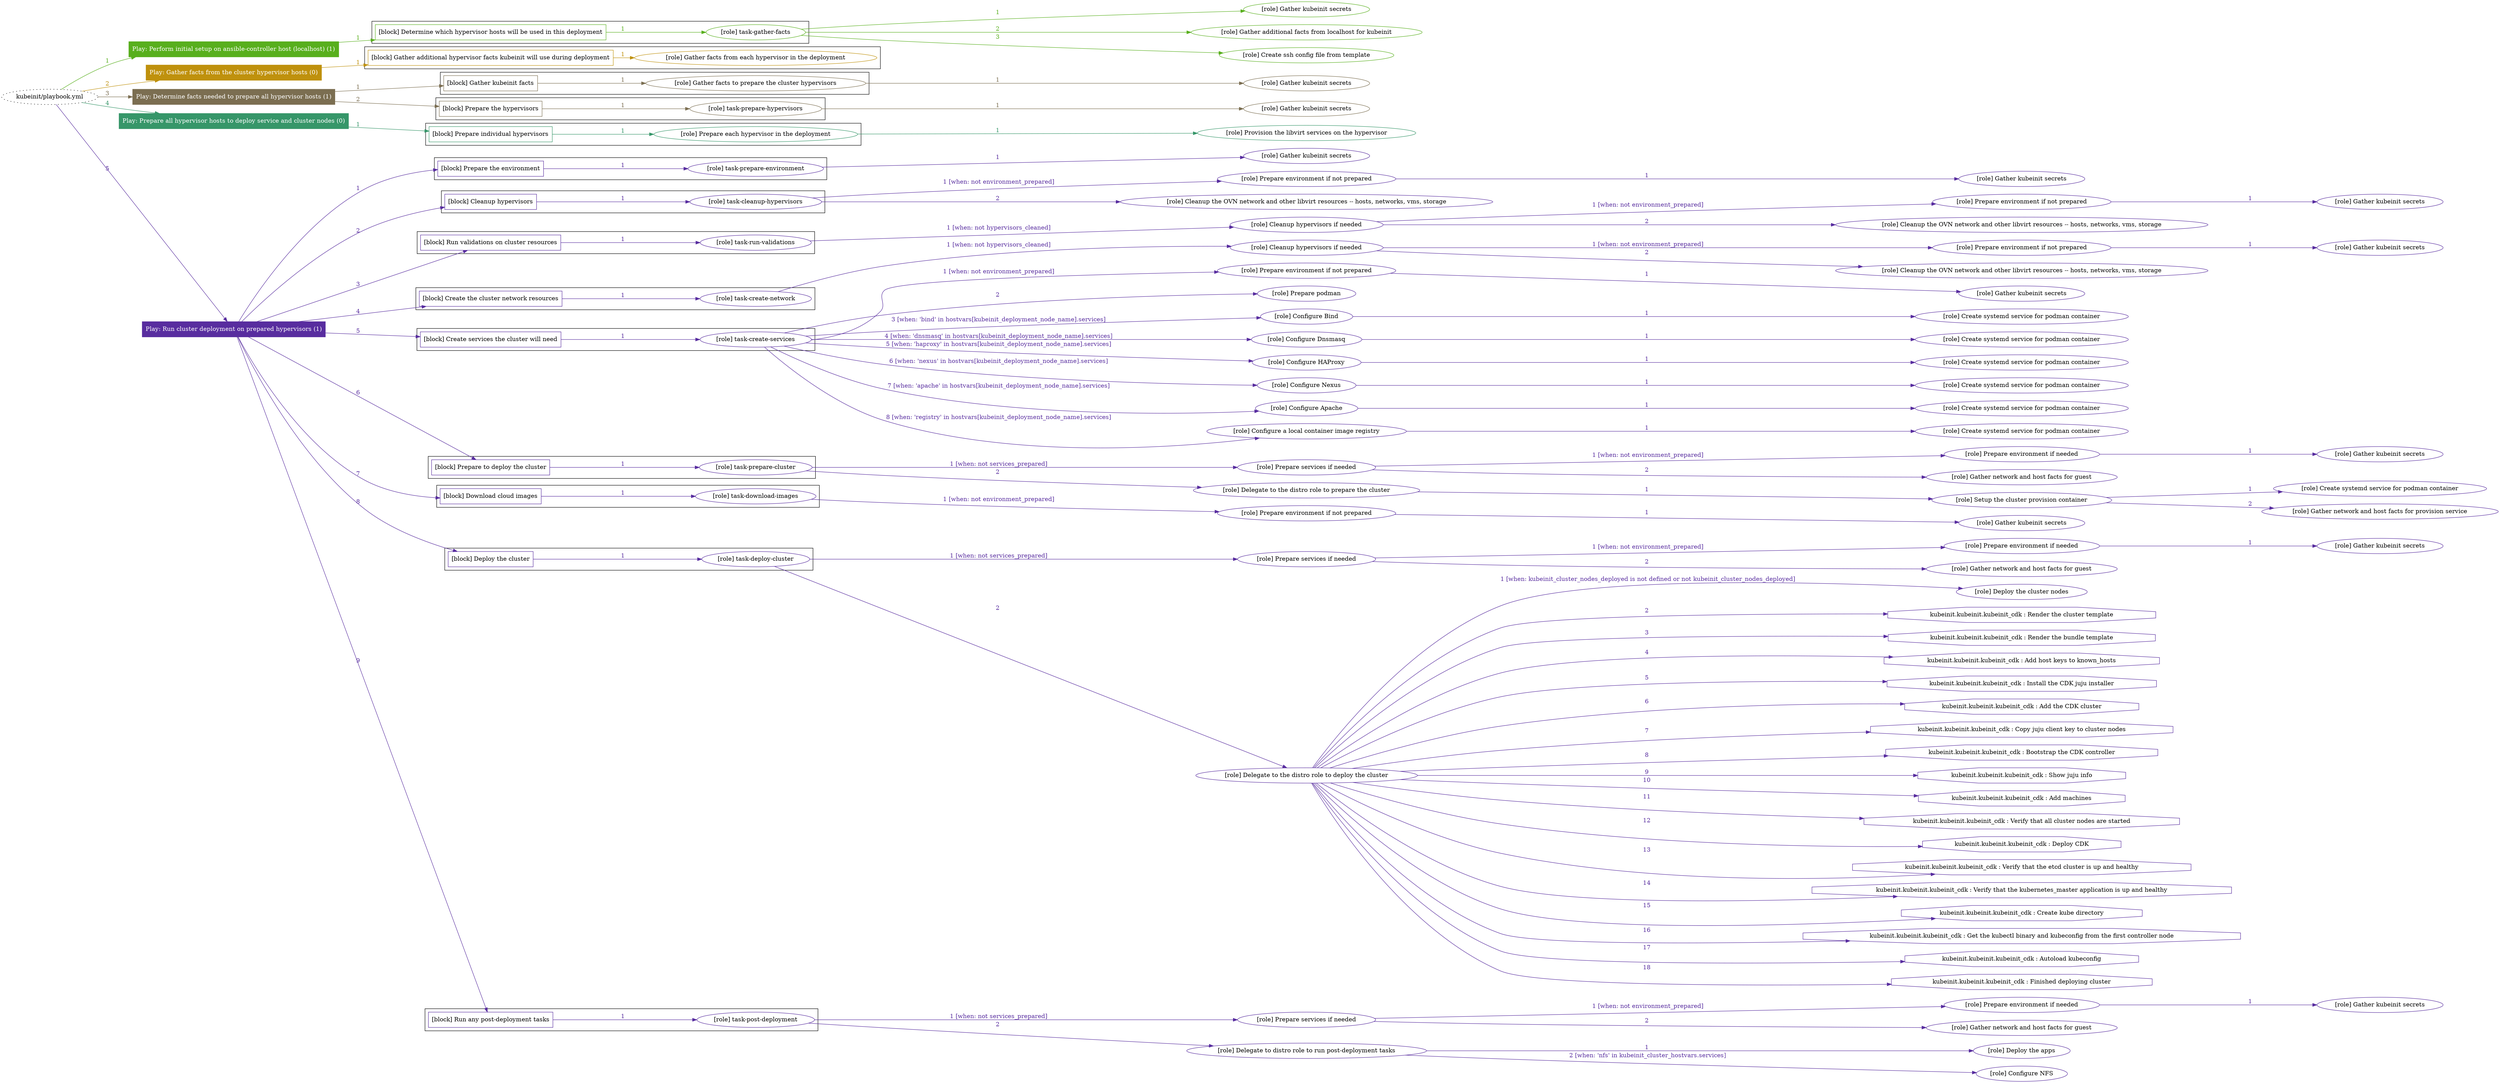 digraph {
	graph [concentrate=true ordering=in rankdir=LR ratio=fill]
	edge [esep=5 sep=10]
	"kubeinit/playbook.yml" [URL="/home/runner/work/kubeinit/kubeinit/kubeinit/playbook.yml" id=playbook_47e50faf style=dotted]
	play_9fadc1c4 [label="Play: Perform initial setup on ansible-controller host (localhost) (1)" URL="/home/runner/work/kubeinit/kubeinit/kubeinit/playbook.yml" color="#58af1d" fontcolor="#ffffff" id=play_9fadc1c4 shape=box style=filled tooltip=localhost]
	"kubeinit/playbook.yml" -> play_9fadc1c4 [label="1 " color="#58af1d" fontcolor="#58af1d" id=edge_ac8611be labeltooltip="1 " tooltip="1 "]
	subgraph "Gather kubeinit secrets" {
		role_10c440c9 [label="[role] Gather kubeinit secrets" URL="/home/runner/.ansible/collections/ansible_collections/kubeinit/kubeinit/roles/kubeinit_prepare/tasks/build_hypervisors_group.yml" color="#58af1d" id=role_10c440c9 tooltip="Gather kubeinit secrets"]
	}
	subgraph "Gather additional facts from localhost for kubeinit" {
		role_b6d51a13 [label="[role] Gather additional facts from localhost for kubeinit" URL="/home/runner/.ansible/collections/ansible_collections/kubeinit/kubeinit/roles/kubeinit_prepare/tasks/build_hypervisors_group.yml" color="#58af1d" id=role_b6d51a13 tooltip="Gather additional facts from localhost for kubeinit"]
	}
	subgraph "Create ssh config file from template" {
		role_64c6c800 [label="[role] Create ssh config file from template" URL="/home/runner/.ansible/collections/ansible_collections/kubeinit/kubeinit/roles/kubeinit_prepare/tasks/build_hypervisors_group.yml" color="#58af1d" id=role_64c6c800 tooltip="Create ssh config file from template"]
	}
	subgraph "task-gather-facts" {
		role_9630c7c7 [label="[role] task-gather-facts" URL="/home/runner/work/kubeinit/kubeinit/kubeinit/playbook.yml" color="#58af1d" id=role_9630c7c7 tooltip="task-gather-facts"]
		role_9630c7c7 -> role_10c440c9 [label="1 " color="#58af1d" fontcolor="#58af1d" id=edge_a0697a6e labeltooltip="1 " tooltip="1 "]
		role_9630c7c7 -> role_b6d51a13 [label="2 " color="#58af1d" fontcolor="#58af1d" id=edge_7e90893b labeltooltip="2 " tooltip="2 "]
		role_9630c7c7 -> role_64c6c800 [label="3 " color="#58af1d" fontcolor="#58af1d" id=edge_ec7225ca labeltooltip="3 " tooltip="3 "]
	}
	subgraph "Play: Perform initial setup on ansible-controller host (localhost) (1)" {
		play_9fadc1c4 -> block_3e69994d [label=1 color="#58af1d" fontcolor="#58af1d" id=edge_4305804f labeltooltip=1 tooltip=1]
		subgraph cluster_block_3e69994d {
			block_3e69994d [label="[block] Determine which hypervisor hosts will be used in this deployment" URL="/home/runner/work/kubeinit/kubeinit/kubeinit/playbook.yml" color="#58af1d" id=block_3e69994d labeltooltip="Determine which hypervisor hosts will be used in this deployment" shape=box tooltip="Determine which hypervisor hosts will be used in this deployment"]
			block_3e69994d -> role_9630c7c7 [label="1 " color="#58af1d" fontcolor="#58af1d" id=edge_2087d648 labeltooltip="1 " tooltip="1 "]
		}
	}
	play_a7afe5df [label="Play: Gather facts from the cluster hypervisor hosts (0)" URL="/home/runner/work/kubeinit/kubeinit/kubeinit/playbook.yml" color="#bf910d" fontcolor="#ffffff" id=play_a7afe5df shape=box style=filled tooltip="Play: Gather facts from the cluster hypervisor hosts (0)"]
	"kubeinit/playbook.yml" -> play_a7afe5df [label="2 " color="#bf910d" fontcolor="#bf910d" id=edge_a24725fb labeltooltip="2 " tooltip="2 "]
	subgraph "Gather facts from each hypervisor in the deployment" {
		role_0f14e0ac [label="[role] Gather facts from each hypervisor in the deployment" URL="/home/runner/work/kubeinit/kubeinit/kubeinit/playbook.yml" color="#bf910d" id=role_0f14e0ac tooltip="Gather facts from each hypervisor in the deployment"]
	}
	subgraph "Play: Gather facts from the cluster hypervisor hosts (0)" {
		play_a7afe5df -> block_47c0ea69 [label=1 color="#bf910d" fontcolor="#bf910d" id=edge_df0d3a7c labeltooltip=1 tooltip=1]
		subgraph cluster_block_47c0ea69 {
			block_47c0ea69 [label="[block] Gather additional hypervisor facts kubeinit will use during deployment" URL="/home/runner/work/kubeinit/kubeinit/kubeinit/playbook.yml" color="#bf910d" id=block_47c0ea69 labeltooltip="Gather additional hypervisor facts kubeinit will use during deployment" shape=box tooltip="Gather additional hypervisor facts kubeinit will use during deployment"]
			block_47c0ea69 -> role_0f14e0ac [label="1 " color="#bf910d" fontcolor="#bf910d" id=edge_b6b40d24 labeltooltip="1 " tooltip="1 "]
		}
	}
	play_4c92ee1e [label="Play: Determine facts needed to prepare all hypervisor hosts (1)" URL="/home/runner/work/kubeinit/kubeinit/kubeinit/playbook.yml" color="#7b6e51" fontcolor="#ffffff" id=play_4c92ee1e shape=box style=filled tooltip=localhost]
	"kubeinit/playbook.yml" -> play_4c92ee1e [label="3 " color="#7b6e51" fontcolor="#7b6e51" id=edge_61d03913 labeltooltip="3 " tooltip="3 "]
	subgraph "Gather kubeinit secrets" {
		role_273b1b72 [label="[role] Gather kubeinit secrets" URL="/home/runner/.ansible/collections/ansible_collections/kubeinit/kubeinit/roles/kubeinit_prepare/tasks/gather_kubeinit_facts.yml" color="#7b6e51" id=role_273b1b72 tooltip="Gather kubeinit secrets"]
	}
	subgraph "Gather facts to prepare the cluster hypervisors" {
		role_8d5e2021 [label="[role] Gather facts to prepare the cluster hypervisors" URL="/home/runner/work/kubeinit/kubeinit/kubeinit/playbook.yml" color="#7b6e51" id=role_8d5e2021 tooltip="Gather facts to prepare the cluster hypervisors"]
		role_8d5e2021 -> role_273b1b72 [label="1 " color="#7b6e51" fontcolor="#7b6e51" id=edge_238e144f labeltooltip="1 " tooltip="1 "]
	}
	subgraph "Gather kubeinit secrets" {
		role_10dfcf1b [label="[role] Gather kubeinit secrets" URL="/home/runner/.ansible/collections/ansible_collections/kubeinit/kubeinit/roles/kubeinit_prepare/tasks/gather_kubeinit_facts.yml" color="#7b6e51" id=role_10dfcf1b tooltip="Gather kubeinit secrets"]
	}
	subgraph "task-prepare-hypervisors" {
		role_aa7566e8 [label="[role] task-prepare-hypervisors" URL="/home/runner/work/kubeinit/kubeinit/kubeinit/playbook.yml" color="#7b6e51" id=role_aa7566e8 tooltip="task-prepare-hypervisors"]
		role_aa7566e8 -> role_10dfcf1b [label="1 " color="#7b6e51" fontcolor="#7b6e51" id=edge_936744dc labeltooltip="1 " tooltip="1 "]
	}
	subgraph "Play: Determine facts needed to prepare all hypervisor hosts (1)" {
		play_4c92ee1e -> block_efd0c2c0 [label=1 color="#7b6e51" fontcolor="#7b6e51" id=edge_64e48a9c labeltooltip=1 tooltip=1]
		subgraph cluster_block_efd0c2c0 {
			block_efd0c2c0 [label="[block] Gather kubeinit facts" URL="/home/runner/work/kubeinit/kubeinit/kubeinit/playbook.yml" color="#7b6e51" id=block_efd0c2c0 labeltooltip="Gather kubeinit facts" shape=box tooltip="Gather kubeinit facts"]
			block_efd0c2c0 -> role_8d5e2021 [label="1 " color="#7b6e51" fontcolor="#7b6e51" id=edge_f769b73e labeltooltip="1 " tooltip="1 "]
		}
		play_4c92ee1e -> block_f68bef42 [label=2 color="#7b6e51" fontcolor="#7b6e51" id=edge_33821527 labeltooltip=2 tooltip=2]
		subgraph cluster_block_f68bef42 {
			block_f68bef42 [label="[block] Prepare the hypervisors" URL="/home/runner/work/kubeinit/kubeinit/kubeinit/playbook.yml" color="#7b6e51" id=block_f68bef42 labeltooltip="Prepare the hypervisors" shape=box tooltip="Prepare the hypervisors"]
			block_f68bef42 -> role_aa7566e8 [label="1 " color="#7b6e51" fontcolor="#7b6e51" id=edge_2f145b37 labeltooltip="1 " tooltip="1 "]
		}
	}
	play_bdc4fe74 [label="Play: Prepare all hypervisor hosts to deploy service and cluster nodes (0)" URL="/home/runner/work/kubeinit/kubeinit/kubeinit/playbook.yml" color="#369669" fontcolor="#ffffff" id=play_bdc4fe74 shape=box style=filled tooltip="Play: Prepare all hypervisor hosts to deploy service and cluster nodes (0)"]
	"kubeinit/playbook.yml" -> play_bdc4fe74 [label="4 " color="#369669" fontcolor="#369669" id=edge_e0768e12 labeltooltip="4 " tooltip="4 "]
	subgraph "Provision the libvirt services on the hypervisor" {
		role_90c7912c [label="[role] Provision the libvirt services on the hypervisor" URL="/home/runner/.ansible/collections/ansible_collections/kubeinit/kubeinit/roles/kubeinit_prepare/tasks/prepare_hypervisor.yml" color="#369669" id=role_90c7912c tooltip="Provision the libvirt services on the hypervisor"]
	}
	subgraph "Prepare each hypervisor in the deployment" {
		role_f19c0599 [label="[role] Prepare each hypervisor in the deployment" URL="/home/runner/work/kubeinit/kubeinit/kubeinit/playbook.yml" color="#369669" id=role_f19c0599 tooltip="Prepare each hypervisor in the deployment"]
		role_f19c0599 -> role_90c7912c [label="1 " color="#369669" fontcolor="#369669" id=edge_91dfde21 labeltooltip="1 " tooltip="1 "]
	}
	subgraph "Play: Prepare all hypervisor hosts to deploy service and cluster nodes (0)" {
		play_bdc4fe74 -> block_9c92be91 [label=1 color="#369669" fontcolor="#369669" id=edge_fdb4e959 labeltooltip=1 tooltip=1]
		subgraph cluster_block_9c92be91 {
			block_9c92be91 [label="[block] Prepare individual hypervisors" URL="/home/runner/work/kubeinit/kubeinit/kubeinit/playbook.yml" color="#369669" id=block_9c92be91 labeltooltip="Prepare individual hypervisors" shape=box tooltip="Prepare individual hypervisors"]
			block_9c92be91 -> role_f19c0599 [label="1 " color="#369669" fontcolor="#369669" id=edge_5ce72974 labeltooltip="1 " tooltip="1 "]
		}
	}
	play_3427b398 [label="Play: Run cluster deployment on prepared hypervisors (1)" URL="/home/runner/work/kubeinit/kubeinit/kubeinit/playbook.yml" color="#582d9f" fontcolor="#ffffff" id=play_3427b398 shape=box style=filled tooltip=localhost]
	"kubeinit/playbook.yml" -> play_3427b398 [label="5 " color="#582d9f" fontcolor="#582d9f" id=edge_1a47af7a labeltooltip="5 " tooltip="5 "]
	subgraph "Gather kubeinit secrets" {
		role_608f8549 [label="[role] Gather kubeinit secrets" URL="/home/runner/.ansible/collections/ansible_collections/kubeinit/kubeinit/roles/kubeinit_prepare/tasks/gather_kubeinit_facts.yml" color="#582d9f" id=role_608f8549 tooltip="Gather kubeinit secrets"]
	}
	subgraph "task-prepare-environment" {
		role_55a7921e [label="[role] task-prepare-environment" URL="/home/runner/work/kubeinit/kubeinit/kubeinit/playbook.yml" color="#582d9f" id=role_55a7921e tooltip="task-prepare-environment"]
		role_55a7921e -> role_608f8549 [label="1 " color="#582d9f" fontcolor="#582d9f" id=edge_8b9db337 labeltooltip="1 " tooltip="1 "]
	}
	subgraph "Gather kubeinit secrets" {
		role_26b5ff55 [label="[role] Gather kubeinit secrets" URL="/home/runner/.ansible/collections/ansible_collections/kubeinit/kubeinit/roles/kubeinit_prepare/tasks/gather_kubeinit_facts.yml" color="#582d9f" id=role_26b5ff55 tooltip="Gather kubeinit secrets"]
	}
	subgraph "Prepare environment if not prepared" {
		role_9f8fa953 [label="[role] Prepare environment if not prepared" URL="/home/runner/.ansible/collections/ansible_collections/kubeinit/kubeinit/roles/kubeinit_prepare/tasks/cleanup_hypervisors.yml" color="#582d9f" id=role_9f8fa953 tooltip="Prepare environment if not prepared"]
		role_9f8fa953 -> role_26b5ff55 [label="1 " color="#582d9f" fontcolor="#582d9f" id=edge_cdfcdddb labeltooltip="1 " tooltip="1 "]
	}
	subgraph "Cleanup the OVN network and other libvirt resources -- hosts, networks, vms, storage" {
		role_5df36dc5 [label="[role] Cleanup the OVN network and other libvirt resources -- hosts, networks, vms, storage" URL="/home/runner/.ansible/collections/ansible_collections/kubeinit/kubeinit/roles/kubeinit_prepare/tasks/cleanup_hypervisors.yml" color="#582d9f" id=role_5df36dc5 tooltip="Cleanup the OVN network and other libvirt resources -- hosts, networks, vms, storage"]
	}
	subgraph "task-cleanup-hypervisors" {
		role_c845d185 [label="[role] task-cleanup-hypervisors" URL="/home/runner/work/kubeinit/kubeinit/kubeinit/playbook.yml" color="#582d9f" id=role_c845d185 tooltip="task-cleanup-hypervisors"]
		role_c845d185 -> role_9f8fa953 [label="1 [when: not environment_prepared]" color="#582d9f" fontcolor="#582d9f" id=edge_c856a7fd labeltooltip="1 [when: not environment_prepared]" tooltip="1 [when: not environment_prepared]"]
		role_c845d185 -> role_5df36dc5 [label="2 " color="#582d9f" fontcolor="#582d9f" id=edge_7209e287 labeltooltip="2 " tooltip="2 "]
	}
	subgraph "Gather kubeinit secrets" {
		role_51d6edb7 [label="[role] Gather kubeinit secrets" URL="/home/runner/.ansible/collections/ansible_collections/kubeinit/kubeinit/roles/kubeinit_prepare/tasks/gather_kubeinit_facts.yml" color="#582d9f" id=role_51d6edb7 tooltip="Gather kubeinit secrets"]
	}
	subgraph "Prepare environment if not prepared" {
		role_a2aceba5 [label="[role] Prepare environment if not prepared" URL="/home/runner/.ansible/collections/ansible_collections/kubeinit/kubeinit/roles/kubeinit_prepare/tasks/cleanup_hypervisors.yml" color="#582d9f" id=role_a2aceba5 tooltip="Prepare environment if not prepared"]
		role_a2aceba5 -> role_51d6edb7 [label="1 " color="#582d9f" fontcolor="#582d9f" id=edge_104d18d9 labeltooltip="1 " tooltip="1 "]
	}
	subgraph "Cleanup the OVN network and other libvirt resources -- hosts, networks, vms, storage" {
		role_c55919d4 [label="[role] Cleanup the OVN network and other libvirt resources -- hosts, networks, vms, storage" URL="/home/runner/.ansible/collections/ansible_collections/kubeinit/kubeinit/roles/kubeinit_prepare/tasks/cleanup_hypervisors.yml" color="#582d9f" id=role_c55919d4 tooltip="Cleanup the OVN network and other libvirt resources -- hosts, networks, vms, storage"]
	}
	subgraph "Cleanup hypervisors if needed" {
		role_cb066270 [label="[role] Cleanup hypervisors if needed" URL="/home/runner/.ansible/collections/ansible_collections/kubeinit/kubeinit/roles/kubeinit_validations/tasks/main.yml" color="#582d9f" id=role_cb066270 tooltip="Cleanup hypervisors if needed"]
		role_cb066270 -> role_a2aceba5 [label="1 [when: not environment_prepared]" color="#582d9f" fontcolor="#582d9f" id=edge_d695971d labeltooltip="1 [when: not environment_prepared]" tooltip="1 [when: not environment_prepared]"]
		role_cb066270 -> role_c55919d4 [label="2 " color="#582d9f" fontcolor="#582d9f" id=edge_9f1860fa labeltooltip="2 " tooltip="2 "]
	}
	subgraph "task-run-validations" {
		role_36ec9bd8 [label="[role] task-run-validations" URL="/home/runner/work/kubeinit/kubeinit/kubeinit/playbook.yml" color="#582d9f" id=role_36ec9bd8 tooltip="task-run-validations"]
		role_36ec9bd8 -> role_cb066270 [label="1 [when: not hypervisors_cleaned]" color="#582d9f" fontcolor="#582d9f" id=edge_35f33823 labeltooltip="1 [when: not hypervisors_cleaned]" tooltip="1 [when: not hypervisors_cleaned]"]
	}
	subgraph "Gather kubeinit secrets" {
		role_51113d8e [label="[role] Gather kubeinit secrets" URL="/home/runner/.ansible/collections/ansible_collections/kubeinit/kubeinit/roles/kubeinit_prepare/tasks/gather_kubeinit_facts.yml" color="#582d9f" id=role_51113d8e tooltip="Gather kubeinit secrets"]
	}
	subgraph "Prepare environment if not prepared" {
		role_e45ac434 [label="[role] Prepare environment if not prepared" URL="/home/runner/.ansible/collections/ansible_collections/kubeinit/kubeinit/roles/kubeinit_prepare/tasks/cleanup_hypervisors.yml" color="#582d9f" id=role_e45ac434 tooltip="Prepare environment if not prepared"]
		role_e45ac434 -> role_51113d8e [label="1 " color="#582d9f" fontcolor="#582d9f" id=edge_0a6cfdf7 labeltooltip="1 " tooltip="1 "]
	}
	subgraph "Cleanup the OVN network and other libvirt resources -- hosts, networks, vms, storage" {
		role_0676387b [label="[role] Cleanup the OVN network and other libvirt resources -- hosts, networks, vms, storage" URL="/home/runner/.ansible/collections/ansible_collections/kubeinit/kubeinit/roles/kubeinit_prepare/tasks/cleanup_hypervisors.yml" color="#582d9f" id=role_0676387b tooltip="Cleanup the OVN network and other libvirt resources -- hosts, networks, vms, storage"]
	}
	subgraph "Cleanup hypervisors if needed" {
		role_6f6e3535 [label="[role] Cleanup hypervisors if needed" URL="/home/runner/.ansible/collections/ansible_collections/kubeinit/kubeinit/roles/kubeinit_libvirt/tasks/create_network.yml" color="#582d9f" id=role_6f6e3535 tooltip="Cleanup hypervisors if needed"]
		role_6f6e3535 -> role_e45ac434 [label="1 [when: not environment_prepared]" color="#582d9f" fontcolor="#582d9f" id=edge_b926e604 labeltooltip="1 [when: not environment_prepared]" tooltip="1 [when: not environment_prepared]"]
		role_6f6e3535 -> role_0676387b [label="2 " color="#582d9f" fontcolor="#582d9f" id=edge_4daaabd5 labeltooltip="2 " tooltip="2 "]
	}
	subgraph "task-create-network" {
		role_bf5b0749 [label="[role] task-create-network" URL="/home/runner/work/kubeinit/kubeinit/kubeinit/playbook.yml" color="#582d9f" id=role_bf5b0749 tooltip="task-create-network"]
		role_bf5b0749 -> role_6f6e3535 [label="1 [when: not hypervisors_cleaned]" color="#582d9f" fontcolor="#582d9f" id=edge_eb8c8c64 labeltooltip="1 [when: not hypervisors_cleaned]" tooltip="1 [when: not hypervisors_cleaned]"]
	}
	subgraph "Gather kubeinit secrets" {
		role_e14f9894 [label="[role] Gather kubeinit secrets" URL="/home/runner/.ansible/collections/ansible_collections/kubeinit/kubeinit/roles/kubeinit_prepare/tasks/gather_kubeinit_facts.yml" color="#582d9f" id=role_e14f9894 tooltip="Gather kubeinit secrets"]
	}
	subgraph "Prepare environment if not prepared" {
		role_dc868e29 [label="[role] Prepare environment if not prepared" URL="/home/runner/.ansible/collections/ansible_collections/kubeinit/kubeinit/roles/kubeinit_services/tasks/main.yml" color="#582d9f" id=role_dc868e29 tooltip="Prepare environment if not prepared"]
		role_dc868e29 -> role_e14f9894 [label="1 " color="#582d9f" fontcolor="#582d9f" id=edge_a4bdcbd7 labeltooltip="1 " tooltip="1 "]
	}
	subgraph "Prepare podman" {
		role_ec464ee3 [label="[role] Prepare podman" URL="/home/runner/.ansible/collections/ansible_collections/kubeinit/kubeinit/roles/kubeinit_services/tasks/00_create_service_pod.yml" color="#582d9f" id=role_ec464ee3 tooltip="Prepare podman"]
	}
	subgraph "Create systemd service for podman container" {
		role_90d5b616 [label="[role] Create systemd service for podman container" URL="/home/runner/.ansible/collections/ansible_collections/kubeinit/kubeinit/roles/kubeinit_bind/tasks/main.yml" color="#582d9f" id=role_90d5b616 tooltip="Create systemd service for podman container"]
	}
	subgraph "Configure Bind" {
		role_700fc31a [label="[role] Configure Bind" URL="/home/runner/.ansible/collections/ansible_collections/kubeinit/kubeinit/roles/kubeinit_services/tasks/start_services_containers.yml" color="#582d9f" id=role_700fc31a tooltip="Configure Bind"]
		role_700fc31a -> role_90d5b616 [label="1 " color="#582d9f" fontcolor="#582d9f" id=edge_2dd78899 labeltooltip="1 " tooltip="1 "]
	}
	subgraph "Create systemd service for podman container" {
		role_be0675c8 [label="[role] Create systemd service for podman container" URL="/home/runner/.ansible/collections/ansible_collections/kubeinit/kubeinit/roles/kubeinit_dnsmasq/tasks/main.yml" color="#582d9f" id=role_be0675c8 tooltip="Create systemd service for podman container"]
	}
	subgraph "Configure Dnsmasq" {
		role_52e29ba1 [label="[role] Configure Dnsmasq" URL="/home/runner/.ansible/collections/ansible_collections/kubeinit/kubeinit/roles/kubeinit_services/tasks/start_services_containers.yml" color="#582d9f" id=role_52e29ba1 tooltip="Configure Dnsmasq"]
		role_52e29ba1 -> role_be0675c8 [label="1 " color="#582d9f" fontcolor="#582d9f" id=edge_d43c0ceb labeltooltip="1 " tooltip="1 "]
	}
	subgraph "Create systemd service for podman container" {
		role_dbfff4e3 [label="[role] Create systemd service for podman container" URL="/home/runner/.ansible/collections/ansible_collections/kubeinit/kubeinit/roles/kubeinit_haproxy/tasks/main.yml" color="#582d9f" id=role_dbfff4e3 tooltip="Create systemd service for podman container"]
	}
	subgraph "Configure HAProxy" {
		role_75fd98d7 [label="[role] Configure HAProxy" URL="/home/runner/.ansible/collections/ansible_collections/kubeinit/kubeinit/roles/kubeinit_services/tasks/start_services_containers.yml" color="#582d9f" id=role_75fd98d7 tooltip="Configure HAProxy"]
		role_75fd98d7 -> role_dbfff4e3 [label="1 " color="#582d9f" fontcolor="#582d9f" id=edge_df71dedd labeltooltip="1 " tooltip="1 "]
	}
	subgraph "Create systemd service for podman container" {
		role_800a08f7 [label="[role] Create systemd service for podman container" URL="/home/runner/.ansible/collections/ansible_collections/kubeinit/kubeinit/roles/kubeinit_nexus/tasks/main.yml" color="#582d9f" id=role_800a08f7 tooltip="Create systemd service for podman container"]
	}
	subgraph "Configure Nexus" {
		role_06f78ae4 [label="[role] Configure Nexus" URL="/home/runner/.ansible/collections/ansible_collections/kubeinit/kubeinit/roles/kubeinit_services/tasks/start_services_containers.yml" color="#582d9f" id=role_06f78ae4 tooltip="Configure Nexus"]
		role_06f78ae4 -> role_800a08f7 [label="1 " color="#582d9f" fontcolor="#582d9f" id=edge_a5f3987a labeltooltip="1 " tooltip="1 "]
	}
	subgraph "Create systemd service for podman container" {
		role_e27b4295 [label="[role] Create systemd service for podman container" URL="/home/runner/.ansible/collections/ansible_collections/kubeinit/kubeinit/roles/kubeinit_apache/tasks/main.yml" color="#582d9f" id=role_e27b4295 tooltip="Create systemd service for podman container"]
	}
	subgraph "Configure Apache" {
		role_c920ae24 [label="[role] Configure Apache" URL="/home/runner/.ansible/collections/ansible_collections/kubeinit/kubeinit/roles/kubeinit_services/tasks/start_services_containers.yml" color="#582d9f" id=role_c920ae24 tooltip="Configure Apache"]
		role_c920ae24 -> role_e27b4295 [label="1 " color="#582d9f" fontcolor="#582d9f" id=edge_bf85ae13 labeltooltip="1 " tooltip="1 "]
	}
	subgraph "Create systemd service for podman container" {
		role_c56bfb65 [label="[role] Create systemd service for podman container" URL="/home/runner/.ansible/collections/ansible_collections/kubeinit/kubeinit/roles/kubeinit_registry/tasks/main.yml" color="#582d9f" id=role_c56bfb65 tooltip="Create systemd service for podman container"]
	}
	subgraph "Configure a local container image registry" {
		role_5e2d53da [label="[role] Configure a local container image registry" URL="/home/runner/.ansible/collections/ansible_collections/kubeinit/kubeinit/roles/kubeinit_services/tasks/start_services_containers.yml" color="#582d9f" id=role_5e2d53da tooltip="Configure a local container image registry"]
		role_5e2d53da -> role_c56bfb65 [label="1 " color="#582d9f" fontcolor="#582d9f" id=edge_4053d777 labeltooltip="1 " tooltip="1 "]
	}
	subgraph "task-create-services" {
		role_34647f45 [label="[role] task-create-services" URL="/home/runner/work/kubeinit/kubeinit/kubeinit/playbook.yml" color="#582d9f" id=role_34647f45 tooltip="task-create-services"]
		role_34647f45 -> role_dc868e29 [label="1 [when: not environment_prepared]" color="#582d9f" fontcolor="#582d9f" id=edge_d39b9f76 labeltooltip="1 [when: not environment_prepared]" tooltip="1 [when: not environment_prepared]"]
		role_34647f45 -> role_ec464ee3 [label="2 " color="#582d9f" fontcolor="#582d9f" id=edge_e3ef4217 labeltooltip="2 " tooltip="2 "]
		role_34647f45 -> role_700fc31a [label="3 [when: 'bind' in hostvars[kubeinit_deployment_node_name].services]" color="#582d9f" fontcolor="#582d9f" id=edge_1e83bf49 labeltooltip="3 [when: 'bind' in hostvars[kubeinit_deployment_node_name].services]" tooltip="3 [when: 'bind' in hostvars[kubeinit_deployment_node_name].services]"]
		role_34647f45 -> role_52e29ba1 [label="4 [when: 'dnsmasq' in hostvars[kubeinit_deployment_node_name].services]" color="#582d9f" fontcolor="#582d9f" id=edge_21f9560e labeltooltip="4 [when: 'dnsmasq' in hostvars[kubeinit_deployment_node_name].services]" tooltip="4 [when: 'dnsmasq' in hostvars[kubeinit_deployment_node_name].services]"]
		role_34647f45 -> role_75fd98d7 [label="5 [when: 'haproxy' in hostvars[kubeinit_deployment_node_name].services]" color="#582d9f" fontcolor="#582d9f" id=edge_29b69364 labeltooltip="5 [when: 'haproxy' in hostvars[kubeinit_deployment_node_name].services]" tooltip="5 [when: 'haproxy' in hostvars[kubeinit_deployment_node_name].services]"]
		role_34647f45 -> role_06f78ae4 [label="6 [when: 'nexus' in hostvars[kubeinit_deployment_node_name].services]" color="#582d9f" fontcolor="#582d9f" id=edge_20710e4b labeltooltip="6 [when: 'nexus' in hostvars[kubeinit_deployment_node_name].services]" tooltip="6 [when: 'nexus' in hostvars[kubeinit_deployment_node_name].services]"]
		role_34647f45 -> role_c920ae24 [label="7 [when: 'apache' in hostvars[kubeinit_deployment_node_name].services]" color="#582d9f" fontcolor="#582d9f" id=edge_ca5a4120 labeltooltip="7 [when: 'apache' in hostvars[kubeinit_deployment_node_name].services]" tooltip="7 [when: 'apache' in hostvars[kubeinit_deployment_node_name].services]"]
		role_34647f45 -> role_5e2d53da [label="8 [when: 'registry' in hostvars[kubeinit_deployment_node_name].services]" color="#582d9f" fontcolor="#582d9f" id=edge_d6737eb3 labeltooltip="8 [when: 'registry' in hostvars[kubeinit_deployment_node_name].services]" tooltip="8 [when: 'registry' in hostvars[kubeinit_deployment_node_name].services]"]
	}
	subgraph "Gather kubeinit secrets" {
		role_9c2b7be5 [label="[role] Gather kubeinit secrets" URL="/home/runner/.ansible/collections/ansible_collections/kubeinit/kubeinit/roles/kubeinit_prepare/tasks/gather_kubeinit_facts.yml" color="#582d9f" id=role_9c2b7be5 tooltip="Gather kubeinit secrets"]
	}
	subgraph "Prepare environment if needed" {
		role_7130cd41 [label="[role] Prepare environment if needed" URL="/home/runner/.ansible/collections/ansible_collections/kubeinit/kubeinit/roles/kubeinit_services/tasks/prepare_services.yml" color="#582d9f" id=role_7130cd41 tooltip="Prepare environment if needed"]
		role_7130cd41 -> role_9c2b7be5 [label="1 " color="#582d9f" fontcolor="#582d9f" id=edge_5907e794 labeltooltip="1 " tooltip="1 "]
	}
	subgraph "Gather network and host facts for guest" {
		role_28737b84 [label="[role] Gather network and host facts for guest" URL="/home/runner/.ansible/collections/ansible_collections/kubeinit/kubeinit/roles/kubeinit_services/tasks/prepare_services.yml" color="#582d9f" id=role_28737b84 tooltip="Gather network and host facts for guest"]
	}
	subgraph "Prepare services if needed" {
		role_1b019ab6 [label="[role] Prepare services if needed" URL="/home/runner/.ansible/collections/ansible_collections/kubeinit/kubeinit/roles/kubeinit_prepare/tasks/prepare_cluster.yml" color="#582d9f" id=role_1b019ab6 tooltip="Prepare services if needed"]
		role_1b019ab6 -> role_7130cd41 [label="1 [when: not environment_prepared]" color="#582d9f" fontcolor="#582d9f" id=edge_266b8f9c labeltooltip="1 [when: not environment_prepared]" tooltip="1 [when: not environment_prepared]"]
		role_1b019ab6 -> role_28737b84 [label="2 " color="#582d9f" fontcolor="#582d9f" id=edge_28f33968 labeltooltip="2 " tooltip="2 "]
	}
	subgraph "Create systemd service for podman container" {
		role_501cdd60 [label="[role] Create systemd service for podman container" URL="/home/runner/.ansible/collections/ansible_collections/kubeinit/kubeinit/roles/kubeinit_services/tasks/create_provision_container.yml" color="#582d9f" id=role_501cdd60 tooltip="Create systemd service for podman container"]
	}
	subgraph "Gather network and host facts for provision service" {
		role_1fd1ee3b [label="[role] Gather network and host facts for provision service" URL="/home/runner/.ansible/collections/ansible_collections/kubeinit/kubeinit/roles/kubeinit_services/tasks/create_provision_container.yml" color="#582d9f" id=role_1fd1ee3b tooltip="Gather network and host facts for provision service"]
	}
	subgraph "Setup the cluster provision container" {
		role_1bd2a821 [label="[role] Setup the cluster provision container" URL="/home/runner/.ansible/collections/ansible_collections/kubeinit/kubeinit/roles/kubeinit_cdk/tasks/prepare_cluster.yml" color="#582d9f" id=role_1bd2a821 tooltip="Setup the cluster provision container"]
		role_1bd2a821 -> role_501cdd60 [label="1 " color="#582d9f" fontcolor="#582d9f" id=edge_30a996c3 labeltooltip="1 " tooltip="1 "]
		role_1bd2a821 -> role_1fd1ee3b [label="2 " color="#582d9f" fontcolor="#582d9f" id=edge_71b72085 labeltooltip="2 " tooltip="2 "]
	}
	subgraph "Delegate to the distro role to prepare the cluster" {
		role_2d5f066e [label="[role] Delegate to the distro role to prepare the cluster" URL="/home/runner/.ansible/collections/ansible_collections/kubeinit/kubeinit/roles/kubeinit_prepare/tasks/prepare_cluster.yml" color="#582d9f" id=role_2d5f066e tooltip="Delegate to the distro role to prepare the cluster"]
		role_2d5f066e -> role_1bd2a821 [label="1 " color="#582d9f" fontcolor="#582d9f" id=edge_a5a1f045 labeltooltip="1 " tooltip="1 "]
	}
	subgraph "task-prepare-cluster" {
		role_681ef765 [label="[role] task-prepare-cluster" URL="/home/runner/work/kubeinit/kubeinit/kubeinit/playbook.yml" color="#582d9f" id=role_681ef765 tooltip="task-prepare-cluster"]
		role_681ef765 -> role_1b019ab6 [label="1 [when: not services_prepared]" color="#582d9f" fontcolor="#582d9f" id=edge_0e38d28d labeltooltip="1 [when: not services_prepared]" tooltip="1 [when: not services_prepared]"]
		role_681ef765 -> role_2d5f066e [label="2 " color="#582d9f" fontcolor="#582d9f" id=edge_e507f4f7 labeltooltip="2 " tooltip="2 "]
	}
	subgraph "Gather kubeinit secrets" {
		role_3bbdd0cd [label="[role] Gather kubeinit secrets" URL="/home/runner/.ansible/collections/ansible_collections/kubeinit/kubeinit/roles/kubeinit_prepare/tasks/gather_kubeinit_facts.yml" color="#582d9f" id=role_3bbdd0cd tooltip="Gather kubeinit secrets"]
	}
	subgraph "Prepare environment if not prepared" {
		role_50fcd968 [label="[role] Prepare environment if not prepared" URL="/home/runner/.ansible/collections/ansible_collections/kubeinit/kubeinit/roles/kubeinit_libvirt/tasks/download_cloud_images.yml" color="#582d9f" id=role_50fcd968 tooltip="Prepare environment if not prepared"]
		role_50fcd968 -> role_3bbdd0cd [label="1 " color="#582d9f" fontcolor="#582d9f" id=edge_fafd88d6 labeltooltip="1 " tooltip="1 "]
	}
	subgraph "task-download-images" {
		role_f8bbca87 [label="[role] task-download-images" URL="/home/runner/work/kubeinit/kubeinit/kubeinit/playbook.yml" color="#582d9f" id=role_f8bbca87 tooltip="task-download-images"]
		role_f8bbca87 -> role_50fcd968 [label="1 [when: not environment_prepared]" color="#582d9f" fontcolor="#582d9f" id=edge_5db348c8 labeltooltip="1 [when: not environment_prepared]" tooltip="1 [when: not environment_prepared]"]
	}
	subgraph "Gather kubeinit secrets" {
		role_fa9edc73 [label="[role] Gather kubeinit secrets" URL="/home/runner/.ansible/collections/ansible_collections/kubeinit/kubeinit/roles/kubeinit_prepare/tasks/gather_kubeinit_facts.yml" color="#582d9f" id=role_fa9edc73 tooltip="Gather kubeinit secrets"]
	}
	subgraph "Prepare environment if needed" {
		role_7befb7f2 [label="[role] Prepare environment if needed" URL="/home/runner/.ansible/collections/ansible_collections/kubeinit/kubeinit/roles/kubeinit_services/tasks/prepare_services.yml" color="#582d9f" id=role_7befb7f2 tooltip="Prepare environment if needed"]
		role_7befb7f2 -> role_fa9edc73 [label="1 " color="#582d9f" fontcolor="#582d9f" id=edge_6462e8fd labeltooltip="1 " tooltip="1 "]
	}
	subgraph "Gather network and host facts for guest" {
		role_d22ece5c [label="[role] Gather network and host facts for guest" URL="/home/runner/.ansible/collections/ansible_collections/kubeinit/kubeinit/roles/kubeinit_services/tasks/prepare_services.yml" color="#582d9f" id=role_d22ece5c tooltip="Gather network and host facts for guest"]
	}
	subgraph "Prepare services if needed" {
		role_22bac6b2 [label="[role] Prepare services if needed" URL="/home/runner/.ansible/collections/ansible_collections/kubeinit/kubeinit/roles/kubeinit_prepare/tasks/deploy_cluster.yml" color="#582d9f" id=role_22bac6b2 tooltip="Prepare services if needed"]
		role_22bac6b2 -> role_7befb7f2 [label="1 [when: not environment_prepared]" color="#582d9f" fontcolor="#582d9f" id=edge_0c52735d labeltooltip="1 [when: not environment_prepared]" tooltip="1 [when: not environment_prepared]"]
		role_22bac6b2 -> role_d22ece5c [label="2 " color="#582d9f" fontcolor="#582d9f" id=edge_48e369c2 labeltooltip="2 " tooltip="2 "]
	}
	subgraph "Deploy the cluster nodes" {
		role_08eb489e [label="[role] Deploy the cluster nodes" URL="/home/runner/.ansible/collections/ansible_collections/kubeinit/kubeinit/roles/kubeinit_cdk/tasks/main.yml" color="#582d9f" id=role_08eb489e tooltip="Deploy the cluster nodes"]
	}
	subgraph "Delegate to the distro role to deploy the cluster" {
		role_d751d16c [label="[role] Delegate to the distro role to deploy the cluster" URL="/home/runner/.ansible/collections/ansible_collections/kubeinit/kubeinit/roles/kubeinit_prepare/tasks/deploy_cluster.yml" color="#582d9f" id=role_d751d16c tooltip="Delegate to the distro role to deploy the cluster"]
		role_d751d16c -> role_08eb489e [label="1 [when: kubeinit_cluster_nodes_deployed is not defined or not kubeinit_cluster_nodes_deployed]" color="#582d9f" fontcolor="#582d9f" id=edge_01c85afc labeltooltip="1 [when: kubeinit_cluster_nodes_deployed is not defined or not kubeinit_cluster_nodes_deployed]" tooltip="1 [when: kubeinit_cluster_nodes_deployed is not defined or not kubeinit_cluster_nodes_deployed]"]
		task_b217758c [label="kubeinit.kubeinit.kubeinit_cdk : Render the cluster template" URL="/home/runner/.ansible/collections/ansible_collections/kubeinit/kubeinit/roles/kubeinit_cdk/tasks/main.yml" color="#582d9f" id=task_b217758c shape=octagon tooltip="kubeinit.kubeinit.kubeinit_cdk : Render the cluster template"]
		role_d751d16c -> task_b217758c [label="2 " color="#582d9f" fontcolor="#582d9f" id=edge_8529b6a6 labeltooltip="2 " tooltip="2 "]
		task_af6a2faf [label="kubeinit.kubeinit.kubeinit_cdk : Render the bundle template" URL="/home/runner/.ansible/collections/ansible_collections/kubeinit/kubeinit/roles/kubeinit_cdk/tasks/main.yml" color="#582d9f" id=task_af6a2faf shape=octagon tooltip="kubeinit.kubeinit.kubeinit_cdk : Render the bundle template"]
		role_d751d16c -> task_af6a2faf [label="3 " color="#582d9f" fontcolor="#582d9f" id=edge_80979a72 labeltooltip="3 " tooltip="3 "]
		task_42e67109 [label="kubeinit.kubeinit.kubeinit_cdk : Add host keys to known_hosts" URL="/home/runner/.ansible/collections/ansible_collections/kubeinit/kubeinit/roles/kubeinit_cdk/tasks/main.yml" color="#582d9f" id=task_42e67109 shape=octagon tooltip="kubeinit.kubeinit.kubeinit_cdk : Add host keys to known_hosts"]
		role_d751d16c -> task_42e67109 [label="4 " color="#582d9f" fontcolor="#582d9f" id=edge_778c1749 labeltooltip="4 " tooltip="4 "]
		task_efeeaafe [label="kubeinit.kubeinit.kubeinit_cdk : Install the CDK juju installer" URL="/home/runner/.ansible/collections/ansible_collections/kubeinit/kubeinit/roles/kubeinit_cdk/tasks/main.yml" color="#582d9f" id=task_efeeaafe shape=octagon tooltip="kubeinit.kubeinit.kubeinit_cdk : Install the CDK juju installer"]
		role_d751d16c -> task_efeeaafe [label="5 " color="#582d9f" fontcolor="#582d9f" id=edge_19ba9ba1 labeltooltip="5 " tooltip="5 "]
		task_28c900c4 [label="kubeinit.kubeinit.kubeinit_cdk : Add the CDK cluster" URL="/home/runner/.ansible/collections/ansible_collections/kubeinit/kubeinit/roles/kubeinit_cdk/tasks/main.yml" color="#582d9f" id=task_28c900c4 shape=octagon tooltip="kubeinit.kubeinit.kubeinit_cdk : Add the CDK cluster"]
		role_d751d16c -> task_28c900c4 [label="6 " color="#582d9f" fontcolor="#582d9f" id=edge_0e6a9143 labeltooltip="6 " tooltip="6 "]
		task_8b4bf05a [label="kubeinit.kubeinit.kubeinit_cdk : Copy juju client key to cluster nodes" URL="/home/runner/.ansible/collections/ansible_collections/kubeinit/kubeinit/roles/kubeinit_cdk/tasks/main.yml" color="#582d9f" id=task_8b4bf05a shape=octagon tooltip="kubeinit.kubeinit.kubeinit_cdk : Copy juju client key to cluster nodes"]
		role_d751d16c -> task_8b4bf05a [label="7 " color="#582d9f" fontcolor="#582d9f" id=edge_53726534 labeltooltip="7 " tooltip="7 "]
		task_785f1fee [label="kubeinit.kubeinit.kubeinit_cdk : Bootstrap the CDK controller" URL="/home/runner/.ansible/collections/ansible_collections/kubeinit/kubeinit/roles/kubeinit_cdk/tasks/main.yml" color="#582d9f" id=task_785f1fee shape=octagon tooltip="kubeinit.kubeinit.kubeinit_cdk : Bootstrap the CDK controller"]
		role_d751d16c -> task_785f1fee [label="8 " color="#582d9f" fontcolor="#582d9f" id=edge_1f11a27a labeltooltip="8 " tooltip="8 "]
		task_1fe7d0b2 [label="kubeinit.kubeinit.kubeinit_cdk : Show juju info" URL="/home/runner/.ansible/collections/ansible_collections/kubeinit/kubeinit/roles/kubeinit_cdk/tasks/main.yml" color="#582d9f" id=task_1fe7d0b2 shape=octagon tooltip="kubeinit.kubeinit.kubeinit_cdk : Show juju info"]
		role_d751d16c -> task_1fe7d0b2 [label="9 " color="#582d9f" fontcolor="#582d9f" id=edge_be5159e5 labeltooltip="9 " tooltip="9 "]
		task_0fc1bca8 [label="kubeinit.kubeinit.kubeinit_cdk : Add machines" URL="/home/runner/.ansible/collections/ansible_collections/kubeinit/kubeinit/roles/kubeinit_cdk/tasks/main.yml" color="#582d9f" id=task_0fc1bca8 shape=octagon tooltip="kubeinit.kubeinit.kubeinit_cdk : Add machines"]
		role_d751d16c -> task_0fc1bca8 [label="10 " color="#582d9f" fontcolor="#582d9f" id=edge_dcf7ffaa labeltooltip="10 " tooltip="10 "]
		task_46b03b6b [label="kubeinit.kubeinit.kubeinit_cdk : Verify that all cluster nodes are started" URL="/home/runner/.ansible/collections/ansible_collections/kubeinit/kubeinit/roles/kubeinit_cdk/tasks/main.yml" color="#582d9f" id=task_46b03b6b shape=octagon tooltip="kubeinit.kubeinit.kubeinit_cdk : Verify that all cluster nodes are started"]
		role_d751d16c -> task_46b03b6b [label="11 " color="#582d9f" fontcolor="#582d9f" id=edge_c211ef86 labeltooltip="11 " tooltip="11 "]
		task_d5d531de [label="kubeinit.kubeinit.kubeinit_cdk : Deploy CDK" URL="/home/runner/.ansible/collections/ansible_collections/kubeinit/kubeinit/roles/kubeinit_cdk/tasks/main.yml" color="#582d9f" id=task_d5d531de shape=octagon tooltip="kubeinit.kubeinit.kubeinit_cdk : Deploy CDK"]
		role_d751d16c -> task_d5d531de [label="12 " color="#582d9f" fontcolor="#582d9f" id=edge_51bd5d30 labeltooltip="12 " tooltip="12 "]
		task_e9f3b790 [label="kubeinit.kubeinit.kubeinit_cdk : Verify that the etcd cluster is up and healthy" URL="/home/runner/.ansible/collections/ansible_collections/kubeinit/kubeinit/roles/kubeinit_cdk/tasks/main.yml" color="#582d9f" id=task_e9f3b790 shape=octagon tooltip="kubeinit.kubeinit.kubeinit_cdk : Verify that the etcd cluster is up and healthy"]
		role_d751d16c -> task_e9f3b790 [label="13 " color="#582d9f" fontcolor="#582d9f" id=edge_0d8170c9 labeltooltip="13 " tooltip="13 "]
		task_700c3f14 [label="kubeinit.kubeinit.kubeinit_cdk : Verify that the kubernetes_master application is up and healthy" URL="/home/runner/.ansible/collections/ansible_collections/kubeinit/kubeinit/roles/kubeinit_cdk/tasks/main.yml" color="#582d9f" id=task_700c3f14 shape=octagon tooltip="kubeinit.kubeinit.kubeinit_cdk : Verify that the kubernetes_master application is up and healthy"]
		role_d751d16c -> task_700c3f14 [label="14 " color="#582d9f" fontcolor="#582d9f" id=edge_d7c6d6fe labeltooltip="14 " tooltip="14 "]
		task_d37821bc [label="kubeinit.kubeinit.kubeinit_cdk : Create kube directory" URL="/home/runner/.ansible/collections/ansible_collections/kubeinit/kubeinit/roles/kubeinit_cdk/tasks/main.yml" color="#582d9f" id=task_d37821bc shape=octagon tooltip="kubeinit.kubeinit.kubeinit_cdk : Create kube directory"]
		role_d751d16c -> task_d37821bc [label="15 " color="#582d9f" fontcolor="#582d9f" id=edge_1d1fcfb7 labeltooltip="15 " tooltip="15 "]
		task_ec86e1a4 [label="kubeinit.kubeinit.kubeinit_cdk : Get the kubectl binary and kubeconfig from the first controller node" URL="/home/runner/.ansible/collections/ansible_collections/kubeinit/kubeinit/roles/kubeinit_cdk/tasks/main.yml" color="#582d9f" id=task_ec86e1a4 shape=octagon tooltip="kubeinit.kubeinit.kubeinit_cdk : Get the kubectl binary and kubeconfig from the first controller node"]
		role_d751d16c -> task_ec86e1a4 [label="16 " color="#582d9f" fontcolor="#582d9f" id=edge_b46d970f labeltooltip="16 " tooltip="16 "]
		task_c5519a4d [label="kubeinit.kubeinit.kubeinit_cdk : Autoload kubeconfig" URL="/home/runner/.ansible/collections/ansible_collections/kubeinit/kubeinit/roles/kubeinit_cdk/tasks/main.yml" color="#582d9f" id=task_c5519a4d shape=octagon tooltip="kubeinit.kubeinit.kubeinit_cdk : Autoload kubeconfig"]
		role_d751d16c -> task_c5519a4d [label="17 " color="#582d9f" fontcolor="#582d9f" id=edge_55b7c8de labeltooltip="17 " tooltip="17 "]
		task_6a6eead5 [label="kubeinit.kubeinit.kubeinit_cdk : Finished deploying cluster" URL="/home/runner/.ansible/collections/ansible_collections/kubeinit/kubeinit/roles/kubeinit_cdk/tasks/main.yml" color="#582d9f" id=task_6a6eead5 shape=octagon tooltip="kubeinit.kubeinit.kubeinit_cdk : Finished deploying cluster"]
		role_d751d16c -> task_6a6eead5 [label="18 " color="#582d9f" fontcolor="#582d9f" id=edge_ec331357 labeltooltip="18 " tooltip="18 "]
	}
	subgraph "task-deploy-cluster" {
		role_bedbf833 [label="[role] task-deploy-cluster" URL="/home/runner/work/kubeinit/kubeinit/kubeinit/playbook.yml" color="#582d9f" id=role_bedbf833 tooltip="task-deploy-cluster"]
		role_bedbf833 -> role_22bac6b2 [label="1 [when: not services_prepared]" color="#582d9f" fontcolor="#582d9f" id=edge_53b8da58 labeltooltip="1 [when: not services_prepared]" tooltip="1 [when: not services_prepared]"]
		role_bedbf833 -> role_d751d16c [label="2 " color="#582d9f" fontcolor="#582d9f" id=edge_e000b227 labeltooltip="2 " tooltip="2 "]
	}
	subgraph "Gather kubeinit secrets" {
		role_3fe72ec3 [label="[role] Gather kubeinit secrets" URL="/home/runner/.ansible/collections/ansible_collections/kubeinit/kubeinit/roles/kubeinit_prepare/tasks/gather_kubeinit_facts.yml" color="#582d9f" id=role_3fe72ec3 tooltip="Gather kubeinit secrets"]
	}
	subgraph "Prepare environment if needed" {
		role_9c554f66 [label="[role] Prepare environment if needed" URL="/home/runner/.ansible/collections/ansible_collections/kubeinit/kubeinit/roles/kubeinit_services/tasks/prepare_services.yml" color="#582d9f" id=role_9c554f66 tooltip="Prepare environment if needed"]
		role_9c554f66 -> role_3fe72ec3 [label="1 " color="#582d9f" fontcolor="#582d9f" id=edge_aad3f336 labeltooltip="1 " tooltip="1 "]
	}
	subgraph "Gather network and host facts for guest" {
		role_d6670074 [label="[role] Gather network and host facts for guest" URL="/home/runner/.ansible/collections/ansible_collections/kubeinit/kubeinit/roles/kubeinit_services/tasks/prepare_services.yml" color="#582d9f" id=role_d6670074 tooltip="Gather network and host facts for guest"]
	}
	subgraph "Prepare services if needed" {
		role_a51fed7a [label="[role] Prepare services if needed" URL="/home/runner/.ansible/collections/ansible_collections/kubeinit/kubeinit/roles/kubeinit_prepare/tasks/post_deployment.yml" color="#582d9f" id=role_a51fed7a tooltip="Prepare services if needed"]
		role_a51fed7a -> role_9c554f66 [label="1 [when: not environment_prepared]" color="#582d9f" fontcolor="#582d9f" id=edge_55ae34cc labeltooltip="1 [when: not environment_prepared]" tooltip="1 [when: not environment_prepared]"]
		role_a51fed7a -> role_d6670074 [label="2 " color="#582d9f" fontcolor="#582d9f" id=edge_62d97f10 labeltooltip="2 " tooltip="2 "]
	}
	subgraph "Deploy the apps" {
		role_20a3d1d0 [label="[role] Deploy the apps" URL="/home/runner/.ansible/collections/ansible_collections/kubeinit/kubeinit/roles/kubeinit_cdk/tasks/post_deployment_tasks.yml" color="#582d9f" id=role_20a3d1d0 tooltip="Deploy the apps"]
	}
	subgraph "Configure NFS" {
		role_3e4ab32d [label="[role] Configure NFS" URL="/home/runner/.ansible/collections/ansible_collections/kubeinit/kubeinit/roles/kubeinit_cdk/tasks/post_deployment_tasks.yml" color="#582d9f" id=role_3e4ab32d tooltip="Configure NFS"]
	}
	subgraph "Delegate to distro role to run post-deployment tasks" {
		role_48a5e441 [label="[role] Delegate to distro role to run post-deployment tasks" URL="/home/runner/.ansible/collections/ansible_collections/kubeinit/kubeinit/roles/kubeinit_prepare/tasks/post_deployment.yml" color="#582d9f" id=role_48a5e441 tooltip="Delegate to distro role to run post-deployment tasks"]
		role_48a5e441 -> role_20a3d1d0 [label="1 " color="#582d9f" fontcolor="#582d9f" id=edge_67c5f51a labeltooltip="1 " tooltip="1 "]
		role_48a5e441 -> role_3e4ab32d [label="2 [when: 'nfs' in kubeinit_cluster_hostvars.services]" color="#582d9f" fontcolor="#582d9f" id=edge_b7be2d94 labeltooltip="2 [when: 'nfs' in kubeinit_cluster_hostvars.services]" tooltip="2 [when: 'nfs' in kubeinit_cluster_hostvars.services]"]
	}
	subgraph "task-post-deployment" {
		role_5b225ecd [label="[role] task-post-deployment" URL="/home/runner/work/kubeinit/kubeinit/kubeinit/playbook.yml" color="#582d9f" id=role_5b225ecd tooltip="task-post-deployment"]
		role_5b225ecd -> role_a51fed7a [label="1 [when: not services_prepared]" color="#582d9f" fontcolor="#582d9f" id=edge_4066b147 labeltooltip="1 [when: not services_prepared]" tooltip="1 [when: not services_prepared]"]
		role_5b225ecd -> role_48a5e441 [label="2 " color="#582d9f" fontcolor="#582d9f" id=edge_2020bca3 labeltooltip="2 " tooltip="2 "]
	}
	subgraph "Play: Run cluster deployment on prepared hypervisors (1)" {
		play_3427b398 -> block_1e8472bb [label=1 color="#582d9f" fontcolor="#582d9f" id=edge_109ad420 labeltooltip=1 tooltip=1]
		subgraph cluster_block_1e8472bb {
			block_1e8472bb [label="[block] Prepare the environment" URL="/home/runner/work/kubeinit/kubeinit/kubeinit/playbook.yml" color="#582d9f" id=block_1e8472bb labeltooltip="Prepare the environment" shape=box tooltip="Prepare the environment"]
			block_1e8472bb -> role_55a7921e [label="1 " color="#582d9f" fontcolor="#582d9f" id=edge_aeee0779 labeltooltip="1 " tooltip="1 "]
		}
		play_3427b398 -> block_f954928d [label=2 color="#582d9f" fontcolor="#582d9f" id=edge_f5f57689 labeltooltip=2 tooltip=2]
		subgraph cluster_block_f954928d {
			block_f954928d [label="[block] Cleanup hypervisors" URL="/home/runner/work/kubeinit/kubeinit/kubeinit/playbook.yml" color="#582d9f" id=block_f954928d labeltooltip="Cleanup hypervisors" shape=box tooltip="Cleanup hypervisors"]
			block_f954928d -> role_c845d185 [label="1 " color="#582d9f" fontcolor="#582d9f" id=edge_4c41467c labeltooltip="1 " tooltip="1 "]
		}
		play_3427b398 -> block_aeddab0c [label=3 color="#582d9f" fontcolor="#582d9f" id=edge_992e7feb labeltooltip=3 tooltip=3]
		subgraph cluster_block_aeddab0c {
			block_aeddab0c [label="[block] Run validations on cluster resources" URL="/home/runner/work/kubeinit/kubeinit/kubeinit/playbook.yml" color="#582d9f" id=block_aeddab0c labeltooltip="Run validations on cluster resources" shape=box tooltip="Run validations on cluster resources"]
			block_aeddab0c -> role_36ec9bd8 [label="1 " color="#582d9f" fontcolor="#582d9f" id=edge_03dda3ad labeltooltip="1 " tooltip="1 "]
		}
		play_3427b398 -> block_2451077c [label=4 color="#582d9f" fontcolor="#582d9f" id=edge_064a774a labeltooltip=4 tooltip=4]
		subgraph cluster_block_2451077c {
			block_2451077c [label="[block] Create the cluster network resources" URL="/home/runner/work/kubeinit/kubeinit/kubeinit/playbook.yml" color="#582d9f" id=block_2451077c labeltooltip="Create the cluster network resources" shape=box tooltip="Create the cluster network resources"]
			block_2451077c -> role_bf5b0749 [label="1 " color="#582d9f" fontcolor="#582d9f" id=edge_3d0a8a3e labeltooltip="1 " tooltip="1 "]
		}
		play_3427b398 -> block_58e54f66 [label=5 color="#582d9f" fontcolor="#582d9f" id=edge_831a18b8 labeltooltip=5 tooltip=5]
		subgraph cluster_block_58e54f66 {
			block_58e54f66 [label="[block] Create services the cluster will need" URL="/home/runner/work/kubeinit/kubeinit/kubeinit/playbook.yml" color="#582d9f" id=block_58e54f66 labeltooltip="Create services the cluster will need" shape=box tooltip="Create services the cluster will need"]
			block_58e54f66 -> role_34647f45 [label="1 " color="#582d9f" fontcolor="#582d9f" id=edge_1f5579fe labeltooltip="1 " tooltip="1 "]
		}
		play_3427b398 -> block_041e2223 [label=6 color="#582d9f" fontcolor="#582d9f" id=edge_99577f4c labeltooltip=6 tooltip=6]
		subgraph cluster_block_041e2223 {
			block_041e2223 [label="[block] Prepare to deploy the cluster" URL="/home/runner/work/kubeinit/kubeinit/kubeinit/playbook.yml" color="#582d9f" id=block_041e2223 labeltooltip="Prepare to deploy the cluster" shape=box tooltip="Prepare to deploy the cluster"]
			block_041e2223 -> role_681ef765 [label="1 " color="#582d9f" fontcolor="#582d9f" id=edge_d7fe7140 labeltooltip="1 " tooltip="1 "]
		}
		play_3427b398 -> block_52154022 [label=7 color="#582d9f" fontcolor="#582d9f" id=edge_7c979c52 labeltooltip=7 tooltip=7]
		subgraph cluster_block_52154022 {
			block_52154022 [label="[block] Download cloud images" URL="/home/runner/work/kubeinit/kubeinit/kubeinit/playbook.yml" color="#582d9f" id=block_52154022 labeltooltip="Download cloud images" shape=box tooltip="Download cloud images"]
			block_52154022 -> role_f8bbca87 [label="1 " color="#582d9f" fontcolor="#582d9f" id=edge_45377b27 labeltooltip="1 " tooltip="1 "]
		}
		play_3427b398 -> block_3c5907c7 [label=8 color="#582d9f" fontcolor="#582d9f" id=edge_0e6c748e labeltooltip=8 tooltip=8]
		subgraph cluster_block_3c5907c7 {
			block_3c5907c7 [label="[block] Deploy the cluster" URL="/home/runner/work/kubeinit/kubeinit/kubeinit/playbook.yml" color="#582d9f" id=block_3c5907c7 labeltooltip="Deploy the cluster" shape=box tooltip="Deploy the cluster"]
			block_3c5907c7 -> role_bedbf833 [label="1 " color="#582d9f" fontcolor="#582d9f" id=edge_c8bea0c3 labeltooltip="1 " tooltip="1 "]
		}
		play_3427b398 -> block_fe29c12c [label=9 color="#582d9f" fontcolor="#582d9f" id=edge_c65a8d63 labeltooltip=9 tooltip=9]
		subgraph cluster_block_fe29c12c {
			block_fe29c12c [label="[block] Run any post-deployment tasks" URL="/home/runner/work/kubeinit/kubeinit/kubeinit/playbook.yml" color="#582d9f" id=block_fe29c12c labeltooltip="Run any post-deployment tasks" shape=box tooltip="Run any post-deployment tasks"]
			block_fe29c12c -> role_5b225ecd [label="1 " color="#582d9f" fontcolor="#582d9f" id=edge_f302f6a8 labeltooltip="1 " tooltip="1 "]
		}
	}
}
